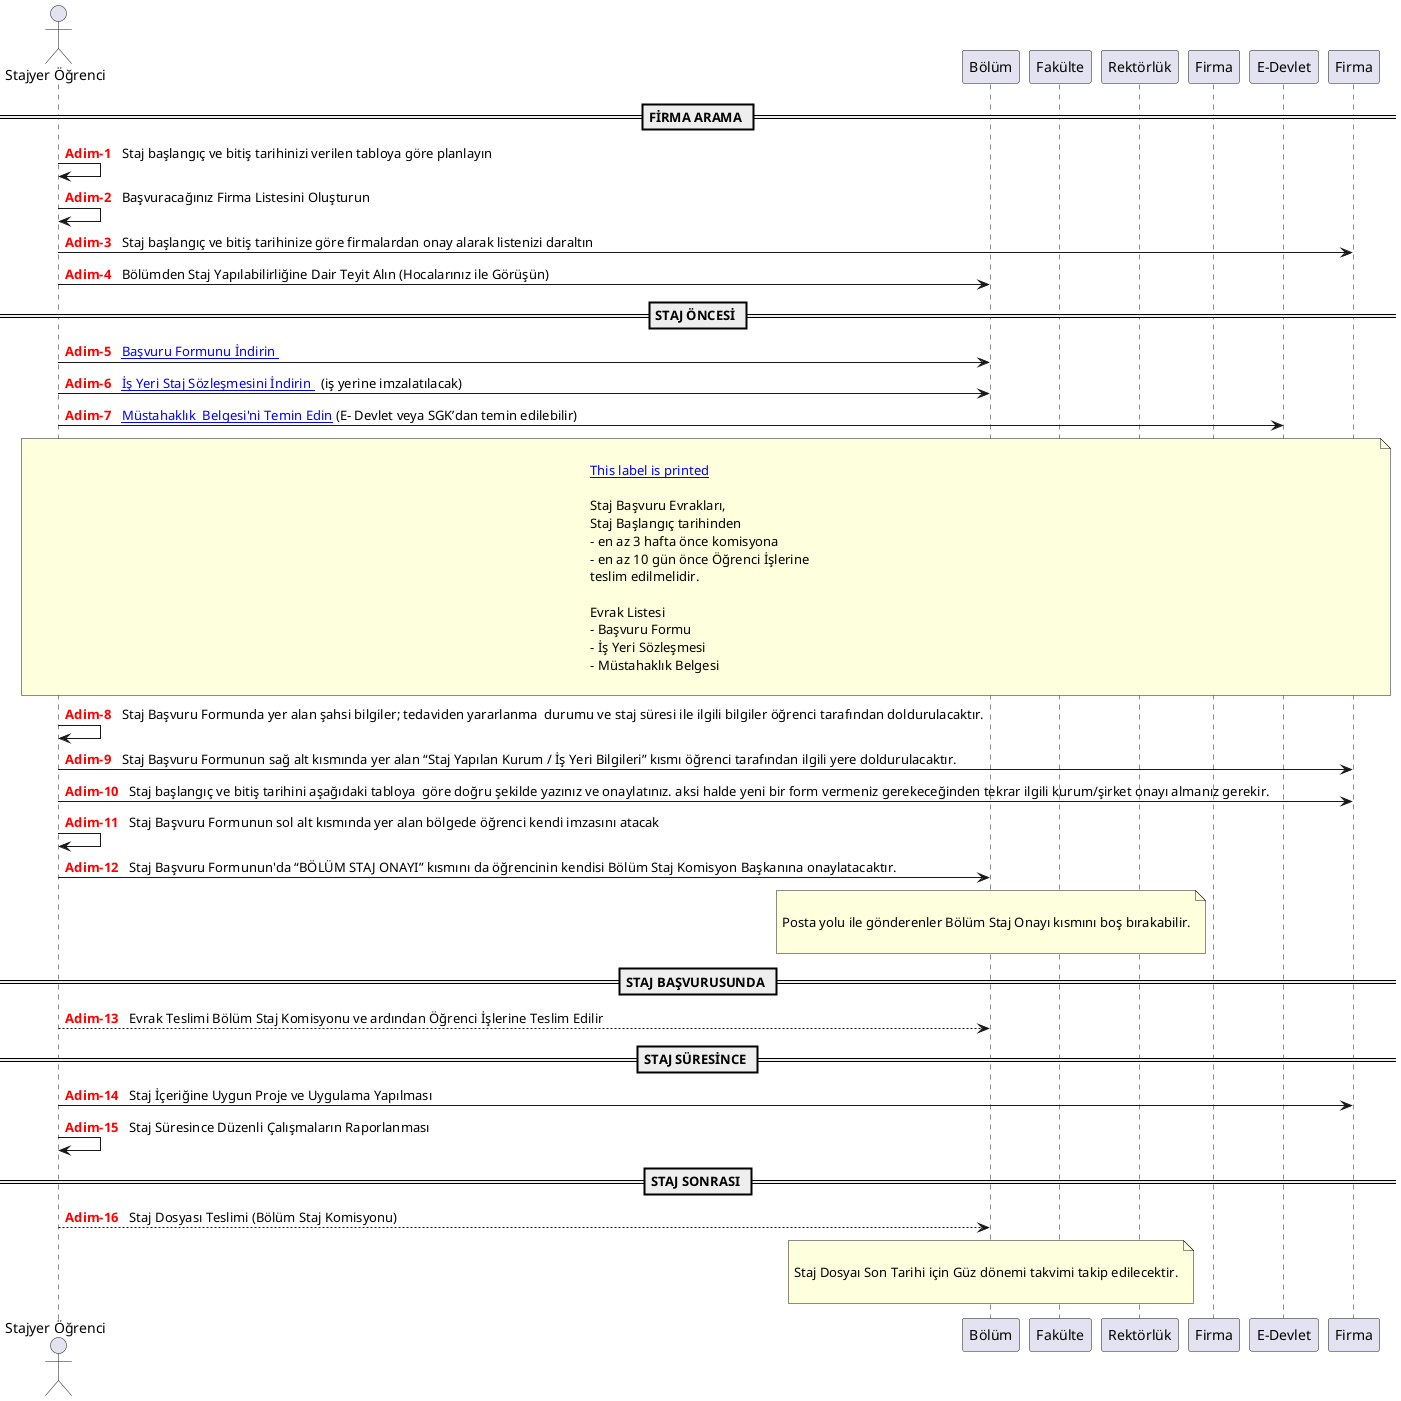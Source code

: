@startuml

actor Student as "Stajyer Öğrenci"
participant Department as "Bölüm"
participant Faculty as "Fakülte"
participant Rector as "Rektörlük"
participant Company as "Firma"
participant Government as "E-Devlet"

autonumber 1 1 "<font color=red><b>Adim-0  "

== FİRMA ARAMA == 

Student -> Student : Staj başlangıç ve bitiş tarihinizi verilen tabloya göre planlayın

Student -> Student : Başvuracağınız Firma Listesini Oluşturun

Student -> Firma : Staj başlangıç ve bitiş tarihinize göre firmalardan onay alarak listenizi daraltın

Student -> Department : Bölümden Staj Yapılabilirliğine Dair Teyit Alın (Hocalarınız ile Görüşün)

== STAJ ÖNCESİ == 

Student -> Department : [[http://bilgisayar.mmf.erdogan.edu.tr/tr/page/staj-islemleri/5497 {İndirmek için Tıklayın} Başvuru Formunu İndirin ]] 

Student -> Department : [[https://mmf.erdogan.edu.tr/Files/ckFiles/muhendislik-erdogan-edu-tr/M%C3%BChendislik%20Fak%C3%BCltesi%20%C4%B0%C5%9F%20yeri%20Staj%20S%C3%B6zle%C5%9Fmesi.pdf {İndirmek için Tıklayın} İş Yeri Staj Sözleşmesini İndirin ]]  (iş yerine imzalatılacak)

Student -> Government :  [[https://www.turkiye.gov.tr/spas-mustahaklik-sorgulama Müstahaklık  Belgesi'ni Temin Edin]] (E- Devlet veya SGK’dan temin edilebilir)

note across

[[https://ekampus.erdogan.edu.tr/welcome This label is printed]]

Staj Başvuru Evrakları, 
Staj Başlangıç tarihinden  
- en az 3 hafta önce komisyona
- en az 10 gün önce Öğrenci İşlerine 
teslim edilmelidir.

Evrak Listesi
- Başvuru Formu
- İş Yeri Sözleşmesi
- Müstahaklık Belgesi

end note

Student -> Student : Staj Başvuru Formunda yer alan şahsi bilgiler; tedaviden yararlanma  durumu ve staj süresi ile ilgili bilgiler öğrenci tarafından doldurulacaktır.

Student -> Firma : Staj Başvuru Formunun sağ alt kısmında yer alan “Staj Yapılan Kurum / İş Yeri Bilgileri” kısmı öğrenci tarafından ilgili yere doldurulacaktır.

Student -> Firma : Staj başlangıç ve bitiş tarihini aşağıdaki tabloya  göre doğru şekilde yazınız ve onaylatınız. aksi halde yeni bir form vermeniz gerekeceğinden tekrar ilgili kurum/şirket onayı almanız gerekir.

Student -> Student : Staj Başvuru Formunun sol alt kısmında yer alan bölgede öğrenci kendi imzasını atacak

Student -> Department : Staj Başvuru Formunun'da “BÖLÜM STAJ ONAYI” kısmını da öğrencinin kendisi Bölüm Staj Komisyon Başkanına onaylatacaktır.

note over Department

Posta yolu ile gönderenler Bölüm Staj Onayı kısmını boş bırakabilir.

end note 

== STAJ BAŞVURUSUNDA ==

Student --> Department : Evrak Teslimi Bölüm Staj Komisyonu ve ardından Öğrenci İşlerine Teslim Edilir

== STAJ SÜRESİNCE ==

Student -> Firma : Staj İçeriğine Uygun Proje ve Uygulama Yapılması

Student -> Student : Staj Süresince Düzenli Çalışmaların Raporlanması

== STAJ SONRASI == 

Student --> Department : Staj Dosyası Teslimi (Bölüm Staj Komisyonu)

note over Department

Staj Dosyaı Son Tarihi için Güz dönemi takvimi takip edilecektir.

end note
@enduml
